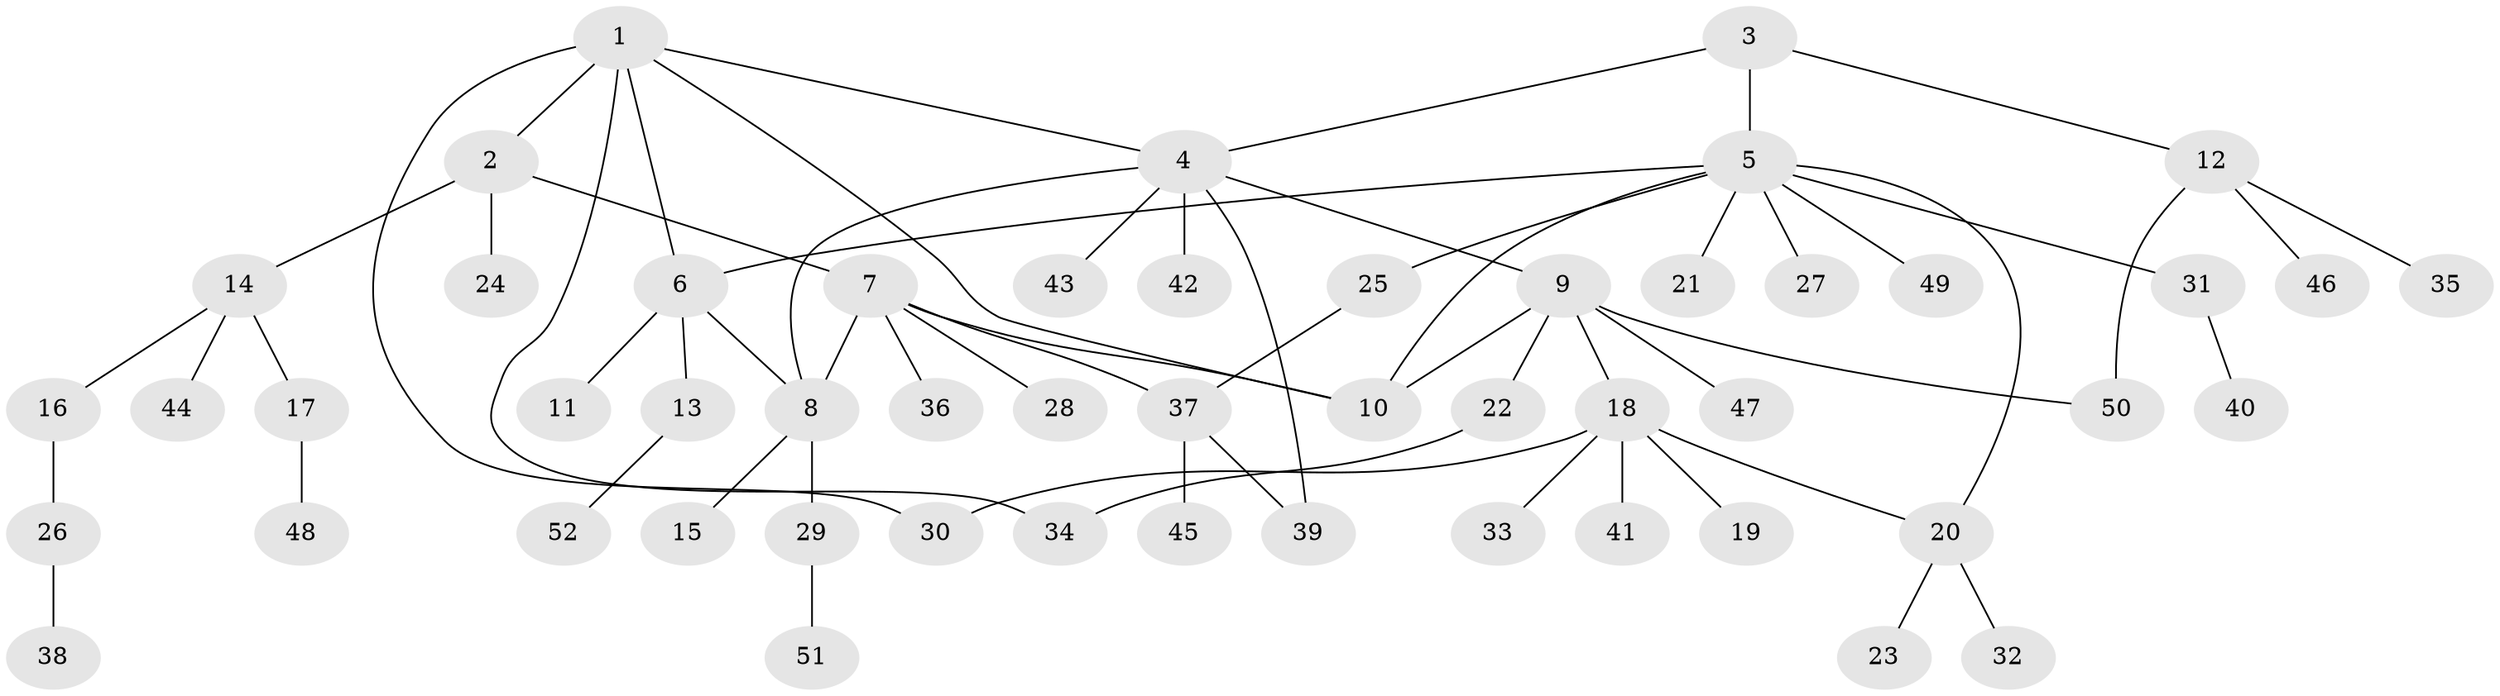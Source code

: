 // coarse degree distribution, {6: 0.08108108108108109, 3: 0.13513513513513514, 7: 0.02702702702702703, 11: 0.02702702702702703, 8: 0.02702702702702703, 5: 0.02702702702702703, 1: 0.5405405405405406, 4: 0.02702702702702703, 2: 0.10810810810810811}
// Generated by graph-tools (version 1.1) at 2025/52/02/27/25 19:52:17]
// undirected, 52 vertices, 63 edges
graph export_dot {
graph [start="1"]
  node [color=gray90,style=filled];
  1;
  2;
  3;
  4;
  5;
  6;
  7;
  8;
  9;
  10;
  11;
  12;
  13;
  14;
  15;
  16;
  17;
  18;
  19;
  20;
  21;
  22;
  23;
  24;
  25;
  26;
  27;
  28;
  29;
  30;
  31;
  32;
  33;
  34;
  35;
  36;
  37;
  38;
  39;
  40;
  41;
  42;
  43;
  44;
  45;
  46;
  47;
  48;
  49;
  50;
  51;
  52;
  1 -- 2;
  1 -- 4;
  1 -- 6;
  1 -- 10;
  1 -- 30;
  1 -- 34;
  2 -- 7;
  2 -- 14;
  2 -- 24;
  3 -- 4;
  3 -- 5;
  3 -- 12;
  4 -- 8;
  4 -- 9;
  4 -- 39;
  4 -- 42;
  4 -- 43;
  5 -- 6;
  5 -- 10;
  5 -- 20;
  5 -- 21;
  5 -- 25;
  5 -- 27;
  5 -- 31;
  5 -- 49;
  6 -- 8;
  6 -- 11;
  6 -- 13;
  7 -- 8;
  7 -- 10;
  7 -- 28;
  7 -- 36;
  7 -- 37;
  8 -- 15;
  8 -- 29;
  9 -- 10;
  9 -- 18;
  9 -- 22;
  9 -- 47;
  9 -- 50;
  12 -- 35;
  12 -- 46;
  12 -- 50;
  13 -- 52;
  14 -- 16;
  14 -- 17;
  14 -- 44;
  16 -- 26;
  17 -- 48;
  18 -- 19;
  18 -- 20;
  18 -- 30;
  18 -- 33;
  18 -- 41;
  20 -- 23;
  20 -- 32;
  22 -- 34;
  25 -- 37;
  26 -- 38;
  29 -- 51;
  31 -- 40;
  37 -- 39;
  37 -- 45;
}
